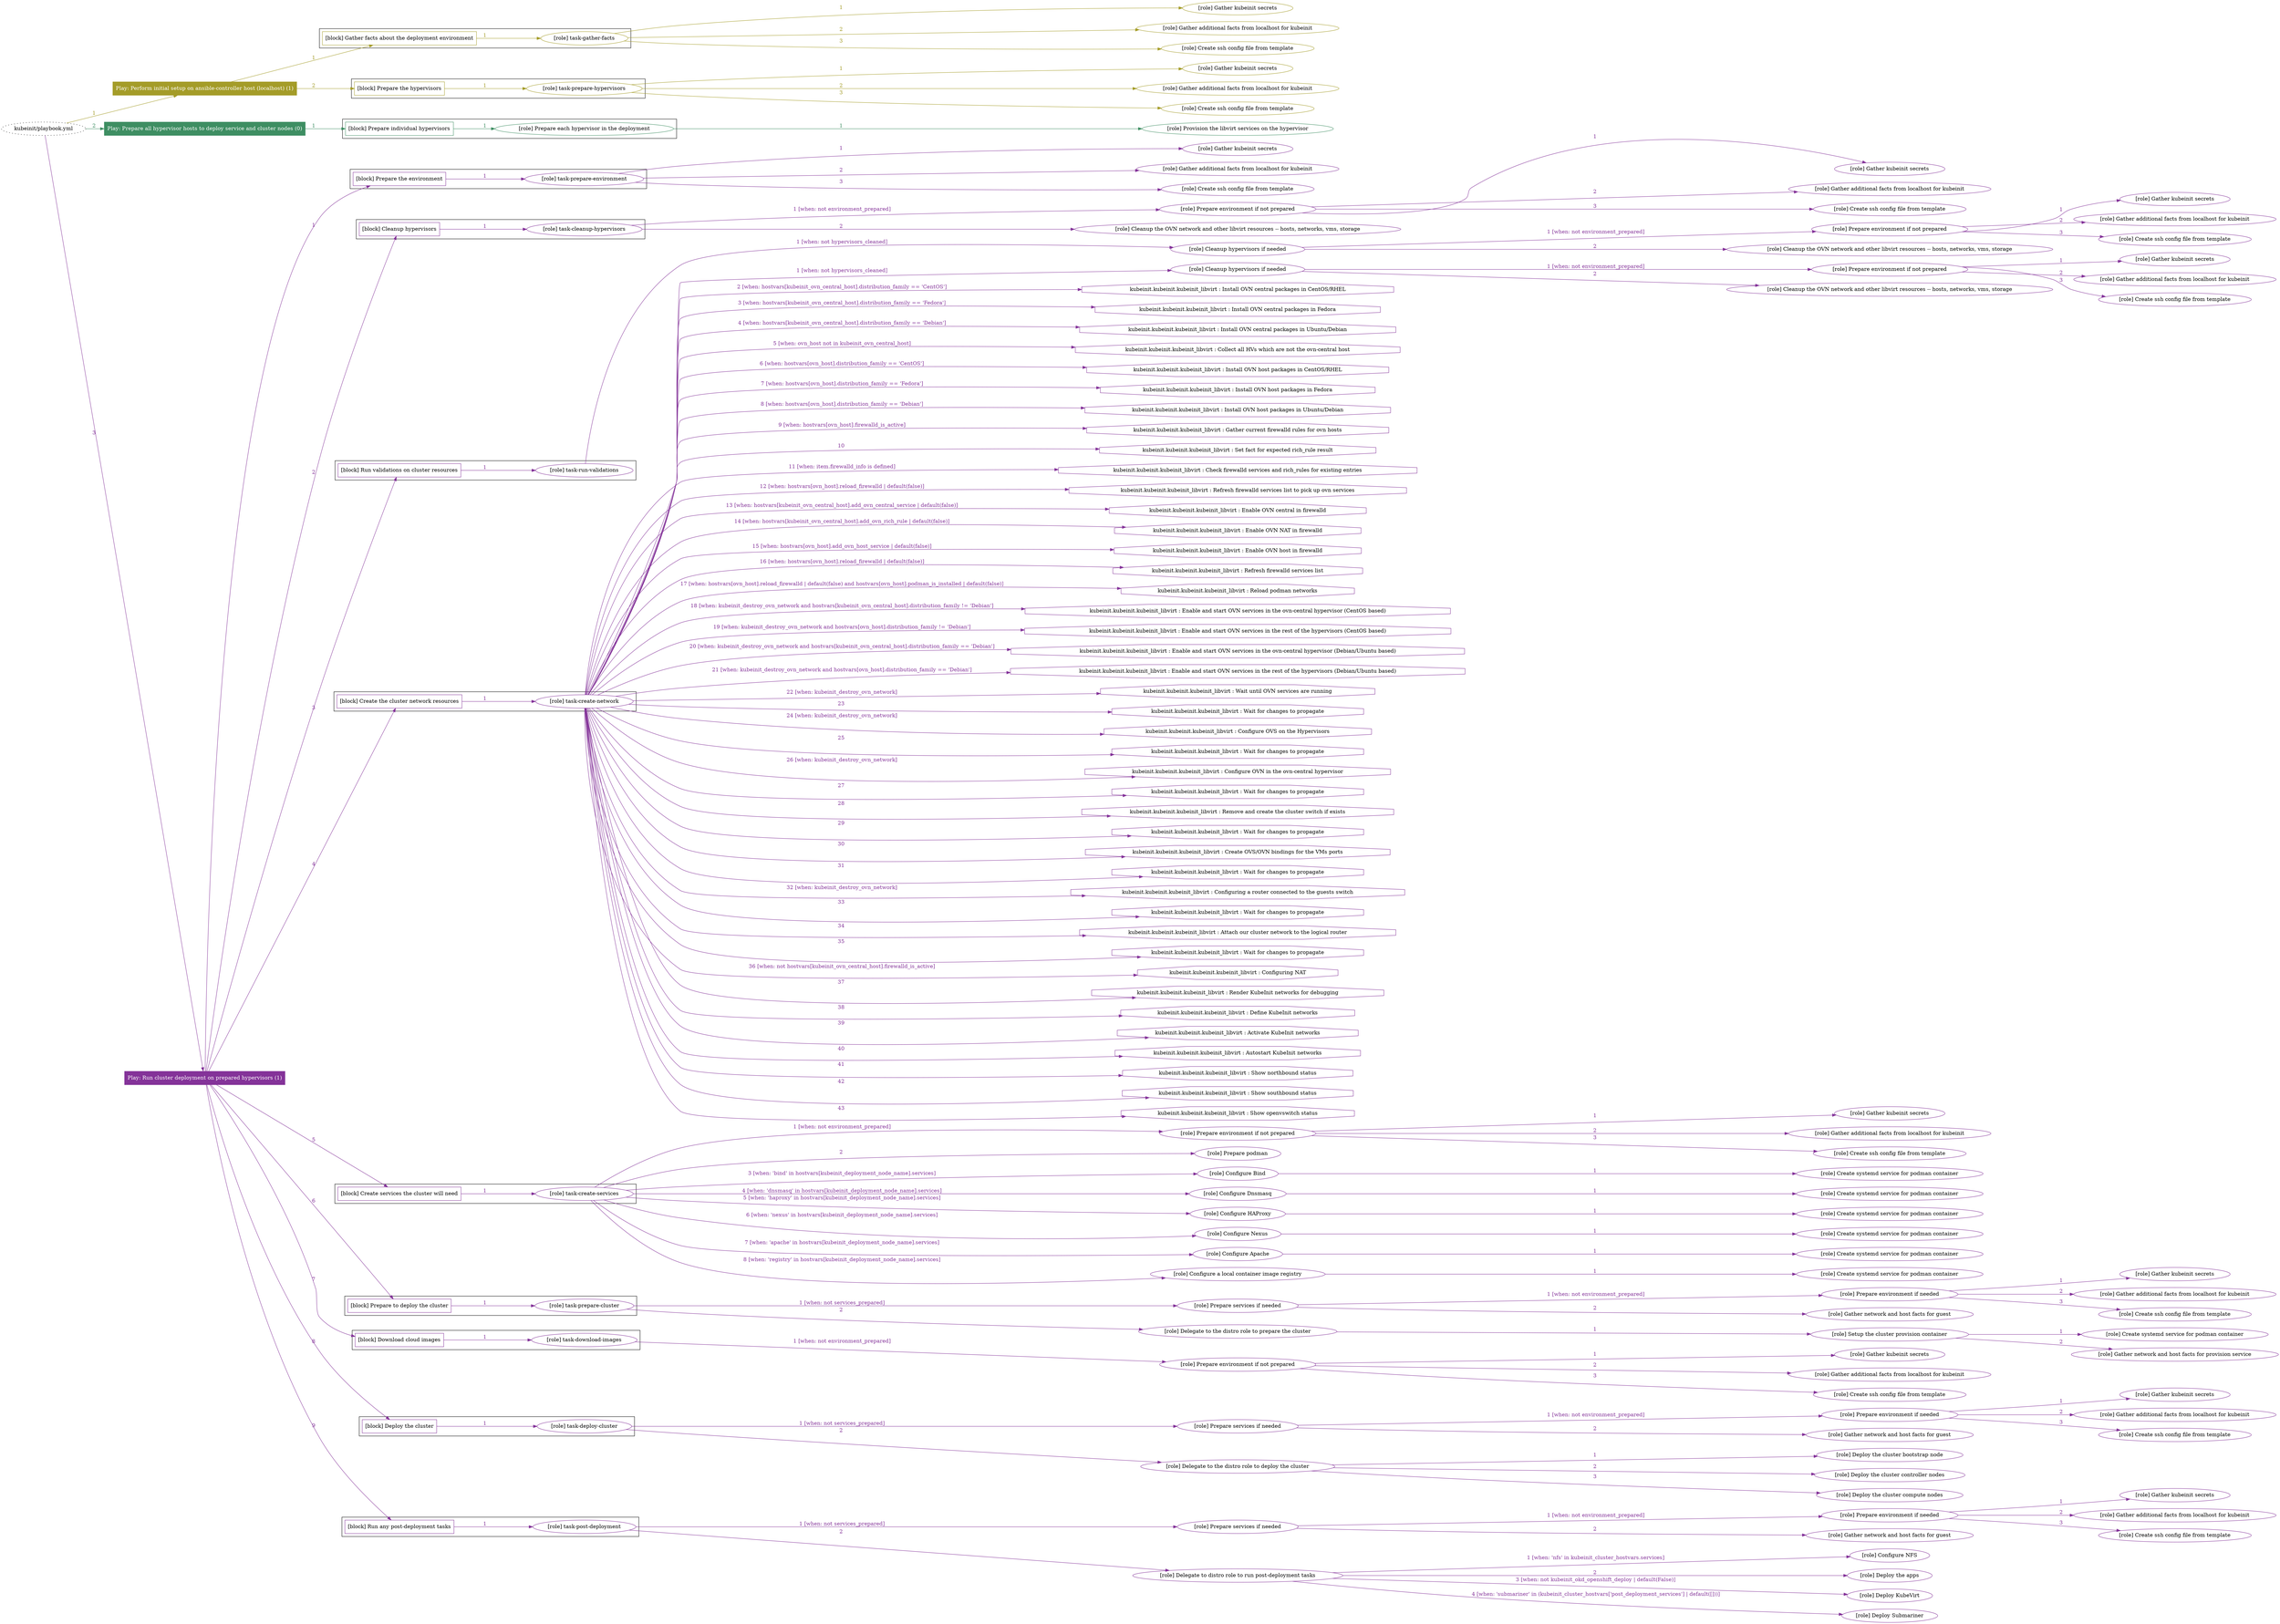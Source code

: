 digraph {
	graph [concentrate=true ordering=in rankdir=LR ratio=fill]
	edge [esep=5 sep=10]
	"kubeinit/playbook.yml" [URL="/home/runner/work/kubeinit/kubeinit/kubeinit/playbook.yml" id=playbook_2da80e1c style=dotted]
	play_3e2f6265 [label="Play: Perform initial setup on ansible-controller host (localhost) (1)" URL="/home/runner/work/kubeinit/kubeinit/kubeinit/playbook.yml" color="#a49c28" fontcolor="#ffffff" id=play_3e2f6265 shape=box style=filled tooltip=localhost]
	"kubeinit/playbook.yml" -> play_3e2f6265 [label="1 " color="#a49c28" fontcolor="#a49c28" id=edge_b0787753 labeltooltip="1 " tooltip="1 "]
	subgraph "Gather kubeinit secrets" {
		role_01f72973 [label="[role] Gather kubeinit secrets" URL="/home/runner/.ansible/collections/ansible_collections/kubeinit/kubeinit/roles/kubeinit_prepare/tasks/gather_kubeinit_facts.yml" color="#a49c28" id=role_01f72973 tooltip="Gather kubeinit secrets"]
	}
	subgraph "Gather additional facts from localhost for kubeinit" {
		role_2d9770c7 [label="[role] Gather additional facts from localhost for kubeinit" URL="/home/runner/.ansible/collections/ansible_collections/kubeinit/kubeinit/roles/kubeinit_prepare/tasks/gather_kubeinit_facts.yml" color="#a49c28" id=role_2d9770c7 tooltip="Gather additional facts from localhost for kubeinit"]
	}
	subgraph "Create ssh config file from template" {
		role_b2d2037b [label="[role] Create ssh config file from template" URL="/home/runner/.ansible/collections/ansible_collections/kubeinit/kubeinit/roles/kubeinit_prepare/tasks/gather_kubeinit_facts.yml" color="#a49c28" id=role_b2d2037b tooltip="Create ssh config file from template"]
	}
	subgraph "task-gather-facts" {
		role_85e399e9 [label="[role] task-gather-facts" URL="/home/runner/work/kubeinit/kubeinit/kubeinit/playbook.yml" color="#a49c28" id=role_85e399e9 tooltip="task-gather-facts"]
		role_85e399e9 -> role_01f72973 [label="1 " color="#a49c28" fontcolor="#a49c28" id=edge_956fcd50 labeltooltip="1 " tooltip="1 "]
		role_85e399e9 -> role_2d9770c7 [label="2 " color="#a49c28" fontcolor="#a49c28" id=edge_ed3b67e6 labeltooltip="2 " tooltip="2 "]
		role_85e399e9 -> role_b2d2037b [label="3 " color="#a49c28" fontcolor="#a49c28" id=edge_2098ab1a labeltooltip="3 " tooltip="3 "]
	}
	subgraph "Gather kubeinit secrets" {
		role_8af68953 [label="[role] Gather kubeinit secrets" URL="/home/runner/.ansible/collections/ansible_collections/kubeinit/kubeinit/roles/kubeinit_prepare/tasks/gather_kubeinit_facts.yml" color="#a49c28" id=role_8af68953 tooltip="Gather kubeinit secrets"]
	}
	subgraph "Gather additional facts from localhost for kubeinit" {
		role_8dd9032f [label="[role] Gather additional facts from localhost for kubeinit" URL="/home/runner/.ansible/collections/ansible_collections/kubeinit/kubeinit/roles/kubeinit_prepare/tasks/gather_kubeinit_facts.yml" color="#a49c28" id=role_8dd9032f tooltip="Gather additional facts from localhost for kubeinit"]
	}
	subgraph "Create ssh config file from template" {
		role_5f12eb28 [label="[role] Create ssh config file from template" URL="/home/runner/.ansible/collections/ansible_collections/kubeinit/kubeinit/roles/kubeinit_prepare/tasks/gather_kubeinit_facts.yml" color="#a49c28" id=role_5f12eb28 tooltip="Create ssh config file from template"]
	}
	subgraph "task-prepare-hypervisors" {
		role_773c65cb [label="[role] task-prepare-hypervisors" URL="/home/runner/work/kubeinit/kubeinit/kubeinit/playbook.yml" color="#a49c28" id=role_773c65cb tooltip="task-prepare-hypervisors"]
		role_773c65cb -> role_8af68953 [label="1 " color="#a49c28" fontcolor="#a49c28" id=edge_89ab7d4b labeltooltip="1 " tooltip="1 "]
		role_773c65cb -> role_8dd9032f [label="2 " color="#a49c28" fontcolor="#a49c28" id=edge_316dbd49 labeltooltip="2 " tooltip="2 "]
		role_773c65cb -> role_5f12eb28 [label="3 " color="#a49c28" fontcolor="#a49c28" id=edge_92b18474 labeltooltip="3 " tooltip="3 "]
	}
	subgraph "Play: Perform initial setup on ansible-controller host (localhost) (1)" {
		play_3e2f6265 -> block_10c0de60 [label=1 color="#a49c28" fontcolor="#a49c28" id=edge_23f3f235 labeltooltip=1 tooltip=1]
		subgraph cluster_block_10c0de60 {
			block_10c0de60 [label="[block] Gather facts about the deployment environment" URL="/home/runner/work/kubeinit/kubeinit/kubeinit/playbook.yml" color="#a49c28" id=block_10c0de60 labeltooltip="Gather facts about the deployment environment" shape=box tooltip="Gather facts about the deployment environment"]
			block_10c0de60 -> role_85e399e9 [label="1 " color="#a49c28" fontcolor="#a49c28" id=edge_55b8260a labeltooltip="1 " tooltip="1 "]
		}
		play_3e2f6265 -> block_acf184e7 [label=2 color="#a49c28" fontcolor="#a49c28" id=edge_b9bf30da labeltooltip=2 tooltip=2]
		subgraph cluster_block_acf184e7 {
			block_acf184e7 [label="[block] Prepare the hypervisors" URL="/home/runner/work/kubeinit/kubeinit/kubeinit/playbook.yml" color="#a49c28" id=block_acf184e7 labeltooltip="Prepare the hypervisors" shape=box tooltip="Prepare the hypervisors"]
			block_acf184e7 -> role_773c65cb [label="1 " color="#a49c28" fontcolor="#a49c28" id=edge_2c7f36f4 labeltooltip="1 " tooltip="1 "]
		}
	}
	play_341e3072 [label="Play: Prepare all hypervisor hosts to deploy service and cluster nodes (0)" URL="/home/runner/work/kubeinit/kubeinit/kubeinit/playbook.yml" color="#3e8e62" fontcolor="#ffffff" id=play_341e3072 shape=box style=filled tooltip="Play: Prepare all hypervisor hosts to deploy service and cluster nodes (0)"]
	"kubeinit/playbook.yml" -> play_341e3072 [label="2 " color="#3e8e62" fontcolor="#3e8e62" id=edge_3227aa7e labeltooltip="2 " tooltip="2 "]
	subgraph "Provision the libvirt services on the hypervisor" {
		role_167f7cf0 [label="[role] Provision the libvirt services on the hypervisor" URL="/home/runner/.ansible/collections/ansible_collections/kubeinit/kubeinit/roles/kubeinit_prepare/tasks/prepare_hypervisor.yml" color="#3e8e62" id=role_167f7cf0 tooltip="Provision the libvirt services on the hypervisor"]
	}
	subgraph "Prepare each hypervisor in the deployment" {
		role_98a49d01 [label="[role] Prepare each hypervisor in the deployment" URL="/home/runner/work/kubeinit/kubeinit/kubeinit/playbook.yml" color="#3e8e62" id=role_98a49d01 tooltip="Prepare each hypervisor in the deployment"]
		role_98a49d01 -> role_167f7cf0 [label="1 " color="#3e8e62" fontcolor="#3e8e62" id=edge_43ec8684 labeltooltip="1 " tooltip="1 "]
	}
	subgraph "Play: Prepare all hypervisor hosts to deploy service and cluster nodes (0)" {
		play_341e3072 -> block_cc5d9f4f [label=1 color="#3e8e62" fontcolor="#3e8e62" id=edge_75b5e2f4 labeltooltip=1 tooltip=1]
		subgraph cluster_block_cc5d9f4f {
			block_cc5d9f4f [label="[block] Prepare individual hypervisors" URL="/home/runner/work/kubeinit/kubeinit/kubeinit/playbook.yml" color="#3e8e62" id=block_cc5d9f4f labeltooltip="Prepare individual hypervisors" shape=box tooltip="Prepare individual hypervisors"]
			block_cc5d9f4f -> role_98a49d01 [label="1 " color="#3e8e62" fontcolor="#3e8e62" id=edge_78ca4a2a labeltooltip="1 " tooltip="1 "]
		}
	}
	play_2a38cac6 [label="Play: Run cluster deployment on prepared hypervisors (1)" URL="/home/runner/work/kubeinit/kubeinit/kubeinit/playbook.yml" color="#843399" fontcolor="#ffffff" id=play_2a38cac6 shape=box style=filled tooltip=localhost]
	"kubeinit/playbook.yml" -> play_2a38cac6 [label="3 " color="#843399" fontcolor="#843399" id=edge_ac411fc1 labeltooltip="3 " tooltip="3 "]
	subgraph "Gather kubeinit secrets" {
		role_a7db4e9f [label="[role] Gather kubeinit secrets" URL="/home/runner/.ansible/collections/ansible_collections/kubeinit/kubeinit/roles/kubeinit_prepare/tasks/gather_kubeinit_facts.yml" color="#843399" id=role_a7db4e9f tooltip="Gather kubeinit secrets"]
	}
	subgraph "Gather additional facts from localhost for kubeinit" {
		role_ed223705 [label="[role] Gather additional facts from localhost for kubeinit" URL="/home/runner/.ansible/collections/ansible_collections/kubeinit/kubeinit/roles/kubeinit_prepare/tasks/gather_kubeinit_facts.yml" color="#843399" id=role_ed223705 tooltip="Gather additional facts from localhost for kubeinit"]
	}
	subgraph "Create ssh config file from template" {
		role_b7fe8081 [label="[role] Create ssh config file from template" URL="/home/runner/.ansible/collections/ansible_collections/kubeinit/kubeinit/roles/kubeinit_prepare/tasks/gather_kubeinit_facts.yml" color="#843399" id=role_b7fe8081 tooltip="Create ssh config file from template"]
	}
	subgraph "task-prepare-environment" {
		role_9369df17 [label="[role] task-prepare-environment" URL="/home/runner/work/kubeinit/kubeinit/kubeinit/playbook.yml" color="#843399" id=role_9369df17 tooltip="task-prepare-environment"]
		role_9369df17 -> role_a7db4e9f [label="1 " color="#843399" fontcolor="#843399" id=edge_e0b96593 labeltooltip="1 " tooltip="1 "]
		role_9369df17 -> role_ed223705 [label="2 " color="#843399" fontcolor="#843399" id=edge_b946e883 labeltooltip="2 " tooltip="2 "]
		role_9369df17 -> role_b7fe8081 [label="3 " color="#843399" fontcolor="#843399" id=edge_8e89f7fb labeltooltip="3 " tooltip="3 "]
	}
	subgraph "Gather kubeinit secrets" {
		role_f72eaa54 [label="[role] Gather kubeinit secrets" URL="/home/runner/.ansible/collections/ansible_collections/kubeinit/kubeinit/roles/kubeinit_prepare/tasks/gather_kubeinit_facts.yml" color="#843399" id=role_f72eaa54 tooltip="Gather kubeinit secrets"]
	}
	subgraph "Gather additional facts from localhost for kubeinit" {
		role_a19e7feb [label="[role] Gather additional facts from localhost for kubeinit" URL="/home/runner/.ansible/collections/ansible_collections/kubeinit/kubeinit/roles/kubeinit_prepare/tasks/gather_kubeinit_facts.yml" color="#843399" id=role_a19e7feb tooltip="Gather additional facts from localhost for kubeinit"]
	}
	subgraph "Create ssh config file from template" {
		role_a555f778 [label="[role] Create ssh config file from template" URL="/home/runner/.ansible/collections/ansible_collections/kubeinit/kubeinit/roles/kubeinit_prepare/tasks/gather_kubeinit_facts.yml" color="#843399" id=role_a555f778 tooltip="Create ssh config file from template"]
	}
	subgraph "Prepare environment if not prepared" {
		role_fe5a8ab4 [label="[role] Prepare environment if not prepared" URL="/home/runner/.ansible/collections/ansible_collections/kubeinit/kubeinit/roles/kubeinit_prepare/tasks/cleanup_hypervisors.yml" color="#843399" id=role_fe5a8ab4 tooltip="Prepare environment if not prepared"]
		role_fe5a8ab4 -> role_f72eaa54 [label="1 " color="#843399" fontcolor="#843399" id=edge_605b0140 labeltooltip="1 " tooltip="1 "]
		role_fe5a8ab4 -> role_a19e7feb [label="2 " color="#843399" fontcolor="#843399" id=edge_d6fdd9a5 labeltooltip="2 " tooltip="2 "]
		role_fe5a8ab4 -> role_a555f778 [label="3 " color="#843399" fontcolor="#843399" id=edge_b9358a59 labeltooltip="3 " tooltip="3 "]
	}
	subgraph "Cleanup the OVN network and other libvirt resources -- hosts, networks, vms, storage" {
		role_be66baaf [label="[role] Cleanup the OVN network and other libvirt resources -- hosts, networks, vms, storage" URL="/home/runner/.ansible/collections/ansible_collections/kubeinit/kubeinit/roles/kubeinit_prepare/tasks/cleanup_hypervisors.yml" color="#843399" id=role_be66baaf tooltip="Cleanup the OVN network and other libvirt resources -- hosts, networks, vms, storage"]
	}
	subgraph "task-cleanup-hypervisors" {
		role_1406bdc5 [label="[role] task-cleanup-hypervisors" URL="/home/runner/work/kubeinit/kubeinit/kubeinit/playbook.yml" color="#843399" id=role_1406bdc5 tooltip="task-cleanup-hypervisors"]
		role_1406bdc5 -> role_fe5a8ab4 [label="1 [when: not environment_prepared]" color="#843399" fontcolor="#843399" id=edge_1499b3be labeltooltip="1 [when: not environment_prepared]" tooltip="1 [when: not environment_prepared]"]
		role_1406bdc5 -> role_be66baaf [label="2 " color="#843399" fontcolor="#843399" id=edge_00c2864f labeltooltip="2 " tooltip="2 "]
	}
	subgraph "Gather kubeinit secrets" {
		role_59a437de [label="[role] Gather kubeinit secrets" URL="/home/runner/.ansible/collections/ansible_collections/kubeinit/kubeinit/roles/kubeinit_prepare/tasks/gather_kubeinit_facts.yml" color="#843399" id=role_59a437de tooltip="Gather kubeinit secrets"]
	}
	subgraph "Gather additional facts from localhost for kubeinit" {
		role_c34bb733 [label="[role] Gather additional facts from localhost for kubeinit" URL="/home/runner/.ansible/collections/ansible_collections/kubeinit/kubeinit/roles/kubeinit_prepare/tasks/gather_kubeinit_facts.yml" color="#843399" id=role_c34bb733 tooltip="Gather additional facts from localhost for kubeinit"]
	}
	subgraph "Create ssh config file from template" {
		role_072685bb [label="[role] Create ssh config file from template" URL="/home/runner/.ansible/collections/ansible_collections/kubeinit/kubeinit/roles/kubeinit_prepare/tasks/gather_kubeinit_facts.yml" color="#843399" id=role_072685bb tooltip="Create ssh config file from template"]
	}
	subgraph "Prepare environment if not prepared" {
		role_ebdd35c8 [label="[role] Prepare environment if not prepared" URL="/home/runner/.ansible/collections/ansible_collections/kubeinit/kubeinit/roles/kubeinit_prepare/tasks/cleanup_hypervisors.yml" color="#843399" id=role_ebdd35c8 tooltip="Prepare environment if not prepared"]
		role_ebdd35c8 -> role_59a437de [label="1 " color="#843399" fontcolor="#843399" id=edge_4ebe0e9f labeltooltip="1 " tooltip="1 "]
		role_ebdd35c8 -> role_c34bb733 [label="2 " color="#843399" fontcolor="#843399" id=edge_edee6e8a labeltooltip="2 " tooltip="2 "]
		role_ebdd35c8 -> role_072685bb [label="3 " color="#843399" fontcolor="#843399" id=edge_de153322 labeltooltip="3 " tooltip="3 "]
	}
	subgraph "Cleanup the OVN network and other libvirt resources -- hosts, networks, vms, storage" {
		role_314439dc [label="[role] Cleanup the OVN network and other libvirt resources -- hosts, networks, vms, storage" URL="/home/runner/.ansible/collections/ansible_collections/kubeinit/kubeinit/roles/kubeinit_prepare/tasks/cleanup_hypervisors.yml" color="#843399" id=role_314439dc tooltip="Cleanup the OVN network and other libvirt resources -- hosts, networks, vms, storage"]
	}
	subgraph "Cleanup hypervisors if needed" {
		role_07ec4c77 [label="[role] Cleanup hypervisors if needed" URL="/home/runner/.ansible/collections/ansible_collections/kubeinit/kubeinit/roles/kubeinit_validations/tasks/main.yml" color="#843399" id=role_07ec4c77 tooltip="Cleanup hypervisors if needed"]
		role_07ec4c77 -> role_ebdd35c8 [label="1 [when: not environment_prepared]" color="#843399" fontcolor="#843399" id=edge_5e590a74 labeltooltip="1 [when: not environment_prepared]" tooltip="1 [when: not environment_prepared]"]
		role_07ec4c77 -> role_314439dc [label="2 " color="#843399" fontcolor="#843399" id=edge_46284106 labeltooltip="2 " tooltip="2 "]
	}
	subgraph "task-run-validations" {
		role_1ac505c6 [label="[role] task-run-validations" URL="/home/runner/work/kubeinit/kubeinit/kubeinit/playbook.yml" color="#843399" id=role_1ac505c6 tooltip="task-run-validations"]
		role_1ac505c6 -> role_07ec4c77 [label="1 [when: not hypervisors_cleaned]" color="#843399" fontcolor="#843399" id=edge_36bc7256 labeltooltip="1 [when: not hypervisors_cleaned]" tooltip="1 [when: not hypervisors_cleaned]"]
	}
	subgraph "Gather kubeinit secrets" {
		role_9a8d8ab8 [label="[role] Gather kubeinit secrets" URL="/home/runner/.ansible/collections/ansible_collections/kubeinit/kubeinit/roles/kubeinit_prepare/tasks/gather_kubeinit_facts.yml" color="#843399" id=role_9a8d8ab8 tooltip="Gather kubeinit secrets"]
	}
	subgraph "Gather additional facts from localhost for kubeinit" {
		role_e65035c2 [label="[role] Gather additional facts from localhost for kubeinit" URL="/home/runner/.ansible/collections/ansible_collections/kubeinit/kubeinit/roles/kubeinit_prepare/tasks/gather_kubeinit_facts.yml" color="#843399" id=role_e65035c2 tooltip="Gather additional facts from localhost for kubeinit"]
	}
	subgraph "Create ssh config file from template" {
		role_58331f81 [label="[role] Create ssh config file from template" URL="/home/runner/.ansible/collections/ansible_collections/kubeinit/kubeinit/roles/kubeinit_prepare/tasks/gather_kubeinit_facts.yml" color="#843399" id=role_58331f81 tooltip="Create ssh config file from template"]
	}
	subgraph "Prepare environment if not prepared" {
		role_835925f0 [label="[role] Prepare environment if not prepared" URL="/home/runner/.ansible/collections/ansible_collections/kubeinit/kubeinit/roles/kubeinit_prepare/tasks/cleanup_hypervisors.yml" color="#843399" id=role_835925f0 tooltip="Prepare environment if not prepared"]
		role_835925f0 -> role_9a8d8ab8 [label="1 " color="#843399" fontcolor="#843399" id=edge_154a6170 labeltooltip="1 " tooltip="1 "]
		role_835925f0 -> role_e65035c2 [label="2 " color="#843399" fontcolor="#843399" id=edge_7270f1de labeltooltip="2 " tooltip="2 "]
		role_835925f0 -> role_58331f81 [label="3 " color="#843399" fontcolor="#843399" id=edge_33a71fc9 labeltooltip="3 " tooltip="3 "]
	}
	subgraph "Cleanup the OVN network and other libvirt resources -- hosts, networks, vms, storage" {
		role_27caafb1 [label="[role] Cleanup the OVN network and other libvirt resources -- hosts, networks, vms, storage" URL="/home/runner/.ansible/collections/ansible_collections/kubeinit/kubeinit/roles/kubeinit_prepare/tasks/cleanup_hypervisors.yml" color="#843399" id=role_27caafb1 tooltip="Cleanup the OVN network and other libvirt resources -- hosts, networks, vms, storage"]
	}
	subgraph "Cleanup hypervisors if needed" {
		role_b98b02d5 [label="[role] Cleanup hypervisors if needed" URL="/home/runner/.ansible/collections/ansible_collections/kubeinit/kubeinit/roles/kubeinit_libvirt/tasks/create_network.yml" color="#843399" id=role_b98b02d5 tooltip="Cleanup hypervisors if needed"]
		role_b98b02d5 -> role_835925f0 [label="1 [when: not environment_prepared]" color="#843399" fontcolor="#843399" id=edge_6e355063 labeltooltip="1 [when: not environment_prepared]" tooltip="1 [when: not environment_prepared]"]
		role_b98b02d5 -> role_27caafb1 [label="2 " color="#843399" fontcolor="#843399" id=edge_9f49ec0f labeltooltip="2 " tooltip="2 "]
	}
	subgraph "task-create-network" {
		role_0376582e [label="[role] task-create-network" URL="/home/runner/work/kubeinit/kubeinit/kubeinit/playbook.yml" color="#843399" id=role_0376582e tooltip="task-create-network"]
		role_0376582e -> role_b98b02d5 [label="1 [when: not hypervisors_cleaned]" color="#843399" fontcolor="#843399" id=edge_4ccbc724 labeltooltip="1 [when: not hypervisors_cleaned]" tooltip="1 [when: not hypervisors_cleaned]"]
		task_4589c762 [label="kubeinit.kubeinit.kubeinit_libvirt : Install OVN central packages in CentOS/RHEL" URL="/home/runner/.ansible/collections/ansible_collections/kubeinit/kubeinit/roles/kubeinit_libvirt/tasks/create_network.yml" color="#843399" id=task_4589c762 shape=octagon tooltip="kubeinit.kubeinit.kubeinit_libvirt : Install OVN central packages in CentOS/RHEL"]
		role_0376582e -> task_4589c762 [label="2 [when: hostvars[kubeinit_ovn_central_host].distribution_family == 'CentOS']" color="#843399" fontcolor="#843399" id=edge_2c95c7ec labeltooltip="2 [when: hostvars[kubeinit_ovn_central_host].distribution_family == 'CentOS']" tooltip="2 [when: hostvars[kubeinit_ovn_central_host].distribution_family == 'CentOS']"]
		task_b78e962b [label="kubeinit.kubeinit.kubeinit_libvirt : Install OVN central packages in Fedora" URL="/home/runner/.ansible/collections/ansible_collections/kubeinit/kubeinit/roles/kubeinit_libvirt/tasks/create_network.yml" color="#843399" id=task_b78e962b shape=octagon tooltip="kubeinit.kubeinit.kubeinit_libvirt : Install OVN central packages in Fedora"]
		role_0376582e -> task_b78e962b [label="3 [when: hostvars[kubeinit_ovn_central_host].distribution_family == 'Fedora']" color="#843399" fontcolor="#843399" id=edge_9b05f81e labeltooltip="3 [when: hostvars[kubeinit_ovn_central_host].distribution_family == 'Fedora']" tooltip="3 [when: hostvars[kubeinit_ovn_central_host].distribution_family == 'Fedora']"]
		task_1328655e [label="kubeinit.kubeinit.kubeinit_libvirt : Install OVN central packages in Ubuntu/Debian" URL="/home/runner/.ansible/collections/ansible_collections/kubeinit/kubeinit/roles/kubeinit_libvirt/tasks/create_network.yml" color="#843399" id=task_1328655e shape=octagon tooltip="kubeinit.kubeinit.kubeinit_libvirt : Install OVN central packages in Ubuntu/Debian"]
		role_0376582e -> task_1328655e [label="4 [when: hostvars[kubeinit_ovn_central_host].distribution_family == 'Debian']" color="#843399" fontcolor="#843399" id=edge_9af4fb43 labeltooltip="4 [when: hostvars[kubeinit_ovn_central_host].distribution_family == 'Debian']" tooltip="4 [when: hostvars[kubeinit_ovn_central_host].distribution_family == 'Debian']"]
		task_09749011 [label="kubeinit.kubeinit.kubeinit_libvirt : Collect all HVs which are not the ovn-central host" URL="/home/runner/.ansible/collections/ansible_collections/kubeinit/kubeinit/roles/kubeinit_libvirt/tasks/create_network.yml" color="#843399" id=task_09749011 shape=octagon tooltip="kubeinit.kubeinit.kubeinit_libvirt : Collect all HVs which are not the ovn-central host"]
		role_0376582e -> task_09749011 [label="5 [when: ovn_host not in kubeinit_ovn_central_host]" color="#843399" fontcolor="#843399" id=edge_f793ef93 labeltooltip="5 [when: ovn_host not in kubeinit_ovn_central_host]" tooltip="5 [when: ovn_host not in kubeinit_ovn_central_host]"]
		task_354849b6 [label="kubeinit.kubeinit.kubeinit_libvirt : Install OVN host packages in CentOS/RHEL" URL="/home/runner/.ansible/collections/ansible_collections/kubeinit/kubeinit/roles/kubeinit_libvirt/tasks/create_network.yml" color="#843399" id=task_354849b6 shape=octagon tooltip="kubeinit.kubeinit.kubeinit_libvirt : Install OVN host packages in CentOS/RHEL"]
		role_0376582e -> task_354849b6 [label="6 [when: hostvars[ovn_host].distribution_family == 'CentOS']" color="#843399" fontcolor="#843399" id=edge_132a121f labeltooltip="6 [when: hostvars[ovn_host].distribution_family == 'CentOS']" tooltip="6 [when: hostvars[ovn_host].distribution_family == 'CentOS']"]
		task_77c78d82 [label="kubeinit.kubeinit.kubeinit_libvirt : Install OVN host packages in Fedora" URL="/home/runner/.ansible/collections/ansible_collections/kubeinit/kubeinit/roles/kubeinit_libvirt/tasks/create_network.yml" color="#843399" id=task_77c78d82 shape=octagon tooltip="kubeinit.kubeinit.kubeinit_libvirt : Install OVN host packages in Fedora"]
		role_0376582e -> task_77c78d82 [label="7 [when: hostvars[ovn_host].distribution_family == 'Fedora']" color="#843399" fontcolor="#843399" id=edge_16210e1f labeltooltip="7 [when: hostvars[ovn_host].distribution_family == 'Fedora']" tooltip="7 [when: hostvars[ovn_host].distribution_family == 'Fedora']"]
		task_2358834a [label="kubeinit.kubeinit.kubeinit_libvirt : Install OVN host packages in Ubuntu/Debian" URL="/home/runner/.ansible/collections/ansible_collections/kubeinit/kubeinit/roles/kubeinit_libvirt/tasks/create_network.yml" color="#843399" id=task_2358834a shape=octagon tooltip="kubeinit.kubeinit.kubeinit_libvirt : Install OVN host packages in Ubuntu/Debian"]
		role_0376582e -> task_2358834a [label="8 [when: hostvars[ovn_host].distribution_family == 'Debian']" color="#843399" fontcolor="#843399" id=edge_5a6fc686 labeltooltip="8 [when: hostvars[ovn_host].distribution_family == 'Debian']" tooltip="8 [when: hostvars[ovn_host].distribution_family == 'Debian']"]
		task_d7d94724 [label="kubeinit.kubeinit.kubeinit_libvirt : Gather current firewalld rules for ovn hosts" URL="/home/runner/.ansible/collections/ansible_collections/kubeinit/kubeinit/roles/kubeinit_libvirt/tasks/create_network.yml" color="#843399" id=task_d7d94724 shape=octagon tooltip="kubeinit.kubeinit.kubeinit_libvirt : Gather current firewalld rules for ovn hosts"]
		role_0376582e -> task_d7d94724 [label="9 [when: hostvars[ovn_host].firewalld_is_active]" color="#843399" fontcolor="#843399" id=edge_96da48a5 labeltooltip="9 [when: hostvars[ovn_host].firewalld_is_active]" tooltip="9 [when: hostvars[ovn_host].firewalld_is_active]"]
		task_5d8b2aec [label="kubeinit.kubeinit.kubeinit_libvirt : Set fact for expected rich_rule result" URL="/home/runner/.ansible/collections/ansible_collections/kubeinit/kubeinit/roles/kubeinit_libvirt/tasks/create_network.yml" color="#843399" id=task_5d8b2aec shape=octagon tooltip="kubeinit.kubeinit.kubeinit_libvirt : Set fact for expected rich_rule result"]
		role_0376582e -> task_5d8b2aec [label="10 " color="#843399" fontcolor="#843399" id=edge_2200a775 labeltooltip="10 " tooltip="10 "]
		task_daf0d3ca [label="kubeinit.kubeinit.kubeinit_libvirt : Check firewalld services and rich_rules for existing entries" URL="/home/runner/.ansible/collections/ansible_collections/kubeinit/kubeinit/roles/kubeinit_libvirt/tasks/create_network.yml" color="#843399" id=task_daf0d3ca shape=octagon tooltip="kubeinit.kubeinit.kubeinit_libvirt : Check firewalld services and rich_rules for existing entries"]
		role_0376582e -> task_daf0d3ca [label="11 [when: item.firewalld_info is defined]" color="#843399" fontcolor="#843399" id=edge_831e7055 labeltooltip="11 [when: item.firewalld_info is defined]" tooltip="11 [when: item.firewalld_info is defined]"]
		task_3a24faa7 [label="kubeinit.kubeinit.kubeinit_libvirt : Refresh firewalld services list to pick up ovn services" URL="/home/runner/.ansible/collections/ansible_collections/kubeinit/kubeinit/roles/kubeinit_libvirt/tasks/create_network.yml" color="#843399" id=task_3a24faa7 shape=octagon tooltip="kubeinit.kubeinit.kubeinit_libvirt : Refresh firewalld services list to pick up ovn services"]
		role_0376582e -> task_3a24faa7 [label="12 [when: hostvars[ovn_host].reload_firewalld | default(false)]" color="#843399" fontcolor="#843399" id=edge_282768a3 labeltooltip="12 [when: hostvars[ovn_host].reload_firewalld | default(false)]" tooltip="12 [when: hostvars[ovn_host].reload_firewalld | default(false)]"]
		task_f3f969bc [label="kubeinit.kubeinit.kubeinit_libvirt : Enable OVN central in firewalld" URL="/home/runner/.ansible/collections/ansible_collections/kubeinit/kubeinit/roles/kubeinit_libvirt/tasks/create_network.yml" color="#843399" id=task_f3f969bc shape=octagon tooltip="kubeinit.kubeinit.kubeinit_libvirt : Enable OVN central in firewalld"]
		role_0376582e -> task_f3f969bc [label="13 [when: hostvars[kubeinit_ovn_central_host].add_ovn_central_service | default(false)]" color="#843399" fontcolor="#843399" id=edge_0d74be32 labeltooltip="13 [when: hostvars[kubeinit_ovn_central_host].add_ovn_central_service | default(false)]" tooltip="13 [when: hostvars[kubeinit_ovn_central_host].add_ovn_central_service | default(false)]"]
		task_b438bbf0 [label="kubeinit.kubeinit.kubeinit_libvirt : Enable OVN NAT in firewalld" URL="/home/runner/.ansible/collections/ansible_collections/kubeinit/kubeinit/roles/kubeinit_libvirt/tasks/create_network.yml" color="#843399" id=task_b438bbf0 shape=octagon tooltip="kubeinit.kubeinit.kubeinit_libvirt : Enable OVN NAT in firewalld"]
		role_0376582e -> task_b438bbf0 [label="14 [when: hostvars[kubeinit_ovn_central_host].add_ovn_rich_rule | default(false)]" color="#843399" fontcolor="#843399" id=edge_c6449aa0 labeltooltip="14 [when: hostvars[kubeinit_ovn_central_host].add_ovn_rich_rule | default(false)]" tooltip="14 [when: hostvars[kubeinit_ovn_central_host].add_ovn_rich_rule | default(false)]"]
		task_b3fe4580 [label="kubeinit.kubeinit.kubeinit_libvirt : Enable OVN host in firewalld" URL="/home/runner/.ansible/collections/ansible_collections/kubeinit/kubeinit/roles/kubeinit_libvirt/tasks/create_network.yml" color="#843399" id=task_b3fe4580 shape=octagon tooltip="kubeinit.kubeinit.kubeinit_libvirt : Enable OVN host in firewalld"]
		role_0376582e -> task_b3fe4580 [label="15 [when: hostvars[ovn_host].add_ovn_host_service | default(false)]" color="#843399" fontcolor="#843399" id=edge_b33ffc5a labeltooltip="15 [when: hostvars[ovn_host].add_ovn_host_service | default(false)]" tooltip="15 [when: hostvars[ovn_host].add_ovn_host_service | default(false)]"]
		task_e0c89ccb [label="kubeinit.kubeinit.kubeinit_libvirt : Refresh firewalld services list" URL="/home/runner/.ansible/collections/ansible_collections/kubeinit/kubeinit/roles/kubeinit_libvirt/tasks/create_network.yml" color="#843399" id=task_e0c89ccb shape=octagon tooltip="kubeinit.kubeinit.kubeinit_libvirt : Refresh firewalld services list"]
		role_0376582e -> task_e0c89ccb [label="16 [when: hostvars[ovn_host].reload_firewalld | default(false)]" color="#843399" fontcolor="#843399" id=edge_b1d03002 labeltooltip="16 [when: hostvars[ovn_host].reload_firewalld | default(false)]" tooltip="16 [when: hostvars[ovn_host].reload_firewalld | default(false)]"]
		task_4d425ff6 [label="kubeinit.kubeinit.kubeinit_libvirt : Reload podman networks" URL="/home/runner/.ansible/collections/ansible_collections/kubeinit/kubeinit/roles/kubeinit_libvirt/tasks/create_network.yml" color="#843399" id=task_4d425ff6 shape=octagon tooltip="kubeinit.kubeinit.kubeinit_libvirt : Reload podman networks"]
		role_0376582e -> task_4d425ff6 [label="17 [when: hostvars[ovn_host].reload_firewalld | default(false) and hostvars[ovn_host].podman_is_installed | default(false)]" color="#843399" fontcolor="#843399" id=edge_c6c3408e labeltooltip="17 [when: hostvars[ovn_host].reload_firewalld | default(false) and hostvars[ovn_host].podman_is_installed | default(false)]" tooltip="17 [when: hostvars[ovn_host].reload_firewalld | default(false) and hostvars[ovn_host].podman_is_installed | default(false)]"]
		task_e124ffb8 [label="kubeinit.kubeinit.kubeinit_libvirt : Enable and start OVN services in the ovn-central hypervisor (CentOS based)" URL="/home/runner/.ansible/collections/ansible_collections/kubeinit/kubeinit/roles/kubeinit_libvirt/tasks/create_network.yml" color="#843399" id=task_e124ffb8 shape=octagon tooltip="kubeinit.kubeinit.kubeinit_libvirt : Enable and start OVN services in the ovn-central hypervisor (CentOS based)"]
		role_0376582e -> task_e124ffb8 [label="18 [when: kubeinit_destroy_ovn_network and hostvars[kubeinit_ovn_central_host].distribution_family != 'Debian']" color="#843399" fontcolor="#843399" id=edge_4cbb5dcf labeltooltip="18 [when: kubeinit_destroy_ovn_network and hostvars[kubeinit_ovn_central_host].distribution_family != 'Debian']" tooltip="18 [when: kubeinit_destroy_ovn_network and hostvars[kubeinit_ovn_central_host].distribution_family != 'Debian']"]
		task_27f33830 [label="kubeinit.kubeinit.kubeinit_libvirt : Enable and start OVN services in the rest of the hypervisors (CentOS based)" URL="/home/runner/.ansible/collections/ansible_collections/kubeinit/kubeinit/roles/kubeinit_libvirt/tasks/create_network.yml" color="#843399" id=task_27f33830 shape=octagon tooltip="kubeinit.kubeinit.kubeinit_libvirt : Enable and start OVN services in the rest of the hypervisors (CentOS based)"]
		role_0376582e -> task_27f33830 [label="19 [when: kubeinit_destroy_ovn_network and hostvars[ovn_host].distribution_family != 'Debian']" color="#843399" fontcolor="#843399" id=edge_40cea53c labeltooltip="19 [when: kubeinit_destroy_ovn_network and hostvars[ovn_host].distribution_family != 'Debian']" tooltip="19 [when: kubeinit_destroy_ovn_network and hostvars[ovn_host].distribution_family != 'Debian']"]
		task_dd0cdd87 [label="kubeinit.kubeinit.kubeinit_libvirt : Enable and start OVN services in the ovn-central hypervisor (Debian/Ubuntu based)" URL="/home/runner/.ansible/collections/ansible_collections/kubeinit/kubeinit/roles/kubeinit_libvirt/tasks/create_network.yml" color="#843399" id=task_dd0cdd87 shape=octagon tooltip="kubeinit.kubeinit.kubeinit_libvirt : Enable and start OVN services in the ovn-central hypervisor (Debian/Ubuntu based)"]
		role_0376582e -> task_dd0cdd87 [label="20 [when: kubeinit_destroy_ovn_network and hostvars[kubeinit_ovn_central_host].distribution_family == 'Debian']" color="#843399" fontcolor="#843399" id=edge_80d721f0 labeltooltip="20 [when: kubeinit_destroy_ovn_network and hostvars[kubeinit_ovn_central_host].distribution_family == 'Debian']" tooltip="20 [when: kubeinit_destroy_ovn_network and hostvars[kubeinit_ovn_central_host].distribution_family == 'Debian']"]
		task_7990dcef [label="kubeinit.kubeinit.kubeinit_libvirt : Enable and start OVN services in the rest of the hypervisors (Debian/Ubuntu based)" URL="/home/runner/.ansible/collections/ansible_collections/kubeinit/kubeinit/roles/kubeinit_libvirt/tasks/create_network.yml" color="#843399" id=task_7990dcef shape=octagon tooltip="kubeinit.kubeinit.kubeinit_libvirt : Enable and start OVN services in the rest of the hypervisors (Debian/Ubuntu based)"]
		role_0376582e -> task_7990dcef [label="21 [when: kubeinit_destroy_ovn_network and hostvars[ovn_host].distribution_family == 'Debian']" color="#843399" fontcolor="#843399" id=edge_a7481e06 labeltooltip="21 [when: kubeinit_destroy_ovn_network and hostvars[ovn_host].distribution_family == 'Debian']" tooltip="21 [when: kubeinit_destroy_ovn_network and hostvars[ovn_host].distribution_family == 'Debian']"]
		task_08895c3b [label="kubeinit.kubeinit.kubeinit_libvirt : Wait until OVN services are running" URL="/home/runner/.ansible/collections/ansible_collections/kubeinit/kubeinit/roles/kubeinit_libvirt/tasks/create_network.yml" color="#843399" id=task_08895c3b shape=octagon tooltip="kubeinit.kubeinit.kubeinit_libvirt : Wait until OVN services are running"]
		role_0376582e -> task_08895c3b [label="22 [when: kubeinit_destroy_ovn_network]" color="#843399" fontcolor="#843399" id=edge_e635ed13 labeltooltip="22 [when: kubeinit_destroy_ovn_network]" tooltip="22 [when: kubeinit_destroy_ovn_network]"]
		task_91e5b9f1 [label="kubeinit.kubeinit.kubeinit_libvirt : Wait for changes to propagate" URL="/home/runner/.ansible/collections/ansible_collections/kubeinit/kubeinit/roles/kubeinit_libvirt/tasks/create_network.yml" color="#843399" id=task_91e5b9f1 shape=octagon tooltip="kubeinit.kubeinit.kubeinit_libvirt : Wait for changes to propagate"]
		role_0376582e -> task_91e5b9f1 [label="23 " color="#843399" fontcolor="#843399" id=edge_d2d6cf5a labeltooltip="23 " tooltip="23 "]
		task_31370aac [label="kubeinit.kubeinit.kubeinit_libvirt : Configure OVS on the Hypervisors" URL="/home/runner/.ansible/collections/ansible_collections/kubeinit/kubeinit/roles/kubeinit_libvirt/tasks/create_network.yml" color="#843399" id=task_31370aac shape=octagon tooltip="kubeinit.kubeinit.kubeinit_libvirt : Configure OVS on the Hypervisors"]
		role_0376582e -> task_31370aac [label="24 [when: kubeinit_destroy_ovn_network]" color="#843399" fontcolor="#843399" id=edge_0b495fac labeltooltip="24 [when: kubeinit_destroy_ovn_network]" tooltip="24 [when: kubeinit_destroy_ovn_network]"]
		task_2aa046ec [label="kubeinit.kubeinit.kubeinit_libvirt : Wait for changes to propagate" URL="/home/runner/.ansible/collections/ansible_collections/kubeinit/kubeinit/roles/kubeinit_libvirt/tasks/create_network.yml" color="#843399" id=task_2aa046ec shape=octagon tooltip="kubeinit.kubeinit.kubeinit_libvirt : Wait for changes to propagate"]
		role_0376582e -> task_2aa046ec [label="25 " color="#843399" fontcolor="#843399" id=edge_76ef5b61 labeltooltip="25 " tooltip="25 "]
		task_17a1b6a2 [label="kubeinit.kubeinit.kubeinit_libvirt : Configure OVN in the ovn-central hypervisor" URL="/home/runner/.ansible/collections/ansible_collections/kubeinit/kubeinit/roles/kubeinit_libvirt/tasks/create_network.yml" color="#843399" id=task_17a1b6a2 shape=octagon tooltip="kubeinit.kubeinit.kubeinit_libvirt : Configure OVN in the ovn-central hypervisor"]
		role_0376582e -> task_17a1b6a2 [label="26 [when: kubeinit_destroy_ovn_network]" color="#843399" fontcolor="#843399" id=edge_bb4f6804 labeltooltip="26 [when: kubeinit_destroy_ovn_network]" tooltip="26 [when: kubeinit_destroy_ovn_network]"]
		task_d18f566f [label="kubeinit.kubeinit.kubeinit_libvirt : Wait for changes to propagate" URL="/home/runner/.ansible/collections/ansible_collections/kubeinit/kubeinit/roles/kubeinit_libvirt/tasks/create_network.yml" color="#843399" id=task_d18f566f shape=octagon tooltip="kubeinit.kubeinit.kubeinit_libvirt : Wait for changes to propagate"]
		role_0376582e -> task_d18f566f [label="27 " color="#843399" fontcolor="#843399" id=edge_3137c852 labeltooltip="27 " tooltip="27 "]
		task_88fe7a4f [label="kubeinit.kubeinit.kubeinit_libvirt : Remove and create the cluster switch if exists" URL="/home/runner/.ansible/collections/ansible_collections/kubeinit/kubeinit/roles/kubeinit_libvirt/tasks/create_network.yml" color="#843399" id=task_88fe7a4f shape=octagon tooltip="kubeinit.kubeinit.kubeinit_libvirt : Remove and create the cluster switch if exists"]
		role_0376582e -> task_88fe7a4f [label="28 " color="#843399" fontcolor="#843399" id=edge_a3fa0cd4 labeltooltip="28 " tooltip="28 "]
		task_505f4963 [label="kubeinit.kubeinit.kubeinit_libvirt : Wait for changes to propagate" URL="/home/runner/.ansible/collections/ansible_collections/kubeinit/kubeinit/roles/kubeinit_libvirt/tasks/create_network.yml" color="#843399" id=task_505f4963 shape=octagon tooltip="kubeinit.kubeinit.kubeinit_libvirt : Wait for changes to propagate"]
		role_0376582e -> task_505f4963 [label="29 " color="#843399" fontcolor="#843399" id=edge_e0e65ddb labeltooltip="29 " tooltip="29 "]
		task_d210d3ab [label="kubeinit.kubeinit.kubeinit_libvirt : Create OVS/OVN bindings for the VMs ports" URL="/home/runner/.ansible/collections/ansible_collections/kubeinit/kubeinit/roles/kubeinit_libvirt/tasks/create_network.yml" color="#843399" id=task_d210d3ab shape=octagon tooltip="kubeinit.kubeinit.kubeinit_libvirt : Create OVS/OVN bindings for the VMs ports"]
		role_0376582e -> task_d210d3ab [label="30 " color="#843399" fontcolor="#843399" id=edge_71af9f0e labeltooltip="30 " tooltip="30 "]
		task_c0fc90d8 [label="kubeinit.kubeinit.kubeinit_libvirt : Wait for changes to propagate" URL="/home/runner/.ansible/collections/ansible_collections/kubeinit/kubeinit/roles/kubeinit_libvirt/tasks/create_network.yml" color="#843399" id=task_c0fc90d8 shape=octagon tooltip="kubeinit.kubeinit.kubeinit_libvirt : Wait for changes to propagate"]
		role_0376582e -> task_c0fc90d8 [label="31 " color="#843399" fontcolor="#843399" id=edge_782e3e1b labeltooltip="31 " tooltip="31 "]
		task_3fae7ed6 [label="kubeinit.kubeinit.kubeinit_libvirt : Configuring a router connected to the guests switch" URL="/home/runner/.ansible/collections/ansible_collections/kubeinit/kubeinit/roles/kubeinit_libvirt/tasks/create_network.yml" color="#843399" id=task_3fae7ed6 shape=octagon tooltip="kubeinit.kubeinit.kubeinit_libvirt : Configuring a router connected to the guests switch"]
		role_0376582e -> task_3fae7ed6 [label="32 [when: kubeinit_destroy_ovn_network]" color="#843399" fontcolor="#843399" id=edge_00b2322f labeltooltip="32 [when: kubeinit_destroy_ovn_network]" tooltip="32 [when: kubeinit_destroy_ovn_network]"]
		task_958e530d [label="kubeinit.kubeinit.kubeinit_libvirt : Wait for changes to propagate" URL="/home/runner/.ansible/collections/ansible_collections/kubeinit/kubeinit/roles/kubeinit_libvirt/tasks/create_network.yml" color="#843399" id=task_958e530d shape=octagon tooltip="kubeinit.kubeinit.kubeinit_libvirt : Wait for changes to propagate"]
		role_0376582e -> task_958e530d [label="33 " color="#843399" fontcolor="#843399" id=edge_dcb299a6 labeltooltip="33 " tooltip="33 "]
		task_74decc70 [label="kubeinit.kubeinit.kubeinit_libvirt : Attach our cluster network to the logical router" URL="/home/runner/.ansible/collections/ansible_collections/kubeinit/kubeinit/roles/kubeinit_libvirt/tasks/create_network.yml" color="#843399" id=task_74decc70 shape=octagon tooltip="kubeinit.kubeinit.kubeinit_libvirt : Attach our cluster network to the logical router"]
		role_0376582e -> task_74decc70 [label="34 " color="#843399" fontcolor="#843399" id=edge_6e241f27 labeltooltip="34 " tooltip="34 "]
		task_0367398d [label="kubeinit.kubeinit.kubeinit_libvirt : Wait for changes to propagate" URL="/home/runner/.ansible/collections/ansible_collections/kubeinit/kubeinit/roles/kubeinit_libvirt/tasks/create_network.yml" color="#843399" id=task_0367398d shape=octagon tooltip="kubeinit.kubeinit.kubeinit_libvirt : Wait for changes to propagate"]
		role_0376582e -> task_0367398d [label="35 " color="#843399" fontcolor="#843399" id=edge_9a3bc4ff labeltooltip="35 " tooltip="35 "]
		task_8f262d5b [label="kubeinit.kubeinit.kubeinit_libvirt : Configuring NAT" URL="/home/runner/.ansible/collections/ansible_collections/kubeinit/kubeinit/roles/kubeinit_libvirt/tasks/create_network.yml" color="#843399" id=task_8f262d5b shape=octagon tooltip="kubeinit.kubeinit.kubeinit_libvirt : Configuring NAT"]
		role_0376582e -> task_8f262d5b [label="36 [when: not hostvars[kubeinit_ovn_central_host].firewalld_is_active]" color="#843399" fontcolor="#843399" id=edge_19731224 labeltooltip="36 [when: not hostvars[kubeinit_ovn_central_host].firewalld_is_active]" tooltip="36 [when: not hostvars[kubeinit_ovn_central_host].firewalld_is_active]"]
		task_06d03fcb [label="kubeinit.kubeinit.kubeinit_libvirt : Render KubeInit networks for debugging" URL="/home/runner/.ansible/collections/ansible_collections/kubeinit/kubeinit/roles/kubeinit_libvirt/tasks/create_network.yml" color="#843399" id=task_06d03fcb shape=octagon tooltip="kubeinit.kubeinit.kubeinit_libvirt : Render KubeInit networks for debugging"]
		role_0376582e -> task_06d03fcb [label="37 " color="#843399" fontcolor="#843399" id=edge_dd7e9ca0 labeltooltip="37 " tooltip="37 "]
		task_cc0a45d0 [label="kubeinit.kubeinit.kubeinit_libvirt : Define KubeInit networks" URL="/home/runner/.ansible/collections/ansible_collections/kubeinit/kubeinit/roles/kubeinit_libvirt/tasks/create_network.yml" color="#843399" id=task_cc0a45d0 shape=octagon tooltip="kubeinit.kubeinit.kubeinit_libvirt : Define KubeInit networks"]
		role_0376582e -> task_cc0a45d0 [label="38 " color="#843399" fontcolor="#843399" id=edge_3e825729 labeltooltip="38 " tooltip="38 "]
		task_cb9cf9b7 [label="kubeinit.kubeinit.kubeinit_libvirt : Activate KubeInit networks" URL="/home/runner/.ansible/collections/ansible_collections/kubeinit/kubeinit/roles/kubeinit_libvirt/tasks/create_network.yml" color="#843399" id=task_cb9cf9b7 shape=octagon tooltip="kubeinit.kubeinit.kubeinit_libvirt : Activate KubeInit networks"]
		role_0376582e -> task_cb9cf9b7 [label="39 " color="#843399" fontcolor="#843399" id=edge_4fcdff3b labeltooltip="39 " tooltip="39 "]
		task_365fbb1e [label="kubeinit.kubeinit.kubeinit_libvirt : Autostart KubeInit networks" URL="/home/runner/.ansible/collections/ansible_collections/kubeinit/kubeinit/roles/kubeinit_libvirt/tasks/create_network.yml" color="#843399" id=task_365fbb1e shape=octagon tooltip="kubeinit.kubeinit.kubeinit_libvirt : Autostart KubeInit networks"]
		role_0376582e -> task_365fbb1e [label="40 " color="#843399" fontcolor="#843399" id=edge_0a84597f labeltooltip="40 " tooltip="40 "]
		task_e42ecfb9 [label="kubeinit.kubeinit.kubeinit_libvirt : Show northbound status" URL="/home/runner/.ansible/collections/ansible_collections/kubeinit/kubeinit/roles/kubeinit_libvirt/tasks/create_network.yml" color="#843399" id=task_e42ecfb9 shape=octagon tooltip="kubeinit.kubeinit.kubeinit_libvirt : Show northbound status"]
		role_0376582e -> task_e42ecfb9 [label="41 " color="#843399" fontcolor="#843399" id=edge_69817729 labeltooltip="41 " tooltip="41 "]
		task_9ae16145 [label="kubeinit.kubeinit.kubeinit_libvirt : Show southbound status" URL="/home/runner/.ansible/collections/ansible_collections/kubeinit/kubeinit/roles/kubeinit_libvirt/tasks/create_network.yml" color="#843399" id=task_9ae16145 shape=octagon tooltip="kubeinit.kubeinit.kubeinit_libvirt : Show southbound status"]
		role_0376582e -> task_9ae16145 [label="42 " color="#843399" fontcolor="#843399" id=edge_ea970ec2 labeltooltip="42 " tooltip="42 "]
		task_47b2eb98 [label="kubeinit.kubeinit.kubeinit_libvirt : Show openvswitch status" URL="/home/runner/.ansible/collections/ansible_collections/kubeinit/kubeinit/roles/kubeinit_libvirt/tasks/create_network.yml" color="#843399" id=task_47b2eb98 shape=octagon tooltip="kubeinit.kubeinit.kubeinit_libvirt : Show openvswitch status"]
		role_0376582e -> task_47b2eb98 [label="43 " color="#843399" fontcolor="#843399" id=edge_8a242d4b labeltooltip="43 " tooltip="43 "]
	}
	subgraph "Gather kubeinit secrets" {
		role_f2ef2d52 [label="[role] Gather kubeinit secrets" URL="/home/runner/.ansible/collections/ansible_collections/kubeinit/kubeinit/roles/kubeinit_prepare/tasks/gather_kubeinit_facts.yml" color="#843399" id=role_f2ef2d52 tooltip="Gather kubeinit secrets"]
	}
	subgraph "Gather additional facts from localhost for kubeinit" {
		role_3a7dcd5e [label="[role] Gather additional facts from localhost for kubeinit" URL="/home/runner/.ansible/collections/ansible_collections/kubeinit/kubeinit/roles/kubeinit_prepare/tasks/gather_kubeinit_facts.yml" color="#843399" id=role_3a7dcd5e tooltip="Gather additional facts from localhost for kubeinit"]
	}
	subgraph "Create ssh config file from template" {
		role_8aac97e1 [label="[role] Create ssh config file from template" URL="/home/runner/.ansible/collections/ansible_collections/kubeinit/kubeinit/roles/kubeinit_prepare/tasks/gather_kubeinit_facts.yml" color="#843399" id=role_8aac97e1 tooltip="Create ssh config file from template"]
	}
	subgraph "Prepare environment if not prepared" {
		role_038061b1 [label="[role] Prepare environment if not prepared" URL="/home/runner/.ansible/collections/ansible_collections/kubeinit/kubeinit/roles/kubeinit_services/tasks/main.yml" color="#843399" id=role_038061b1 tooltip="Prepare environment if not prepared"]
		role_038061b1 -> role_f2ef2d52 [label="1 " color="#843399" fontcolor="#843399" id=edge_f8d86d07 labeltooltip="1 " tooltip="1 "]
		role_038061b1 -> role_3a7dcd5e [label="2 " color="#843399" fontcolor="#843399" id=edge_016a58e7 labeltooltip="2 " tooltip="2 "]
		role_038061b1 -> role_8aac97e1 [label="3 " color="#843399" fontcolor="#843399" id=edge_b8d4cf0f labeltooltip="3 " tooltip="3 "]
	}
	subgraph "Prepare podman" {
		role_b9bc14b7 [label="[role] Prepare podman" URL="/home/runner/.ansible/collections/ansible_collections/kubeinit/kubeinit/roles/kubeinit_services/tasks/00_create_service_pod.yml" color="#843399" id=role_b9bc14b7 tooltip="Prepare podman"]
	}
	subgraph "Create systemd service for podman container" {
		role_9320e9a6 [label="[role] Create systemd service for podman container" URL="/home/runner/.ansible/collections/ansible_collections/kubeinit/kubeinit/roles/kubeinit_bind/tasks/main.yml" color="#843399" id=role_9320e9a6 tooltip="Create systemd service for podman container"]
	}
	subgraph "Configure Bind" {
		role_193db028 [label="[role] Configure Bind" URL="/home/runner/.ansible/collections/ansible_collections/kubeinit/kubeinit/roles/kubeinit_services/tasks/start_services_containers.yml" color="#843399" id=role_193db028 tooltip="Configure Bind"]
		role_193db028 -> role_9320e9a6 [label="1 " color="#843399" fontcolor="#843399" id=edge_aa97d608 labeltooltip="1 " tooltip="1 "]
	}
	subgraph "Create systemd service for podman container" {
		role_648ab657 [label="[role] Create systemd service for podman container" URL="/home/runner/.ansible/collections/ansible_collections/kubeinit/kubeinit/roles/kubeinit_dnsmasq/tasks/main.yml" color="#843399" id=role_648ab657 tooltip="Create systemd service for podman container"]
	}
	subgraph "Configure Dnsmasq" {
		role_a8a5966c [label="[role] Configure Dnsmasq" URL="/home/runner/.ansible/collections/ansible_collections/kubeinit/kubeinit/roles/kubeinit_services/tasks/start_services_containers.yml" color="#843399" id=role_a8a5966c tooltip="Configure Dnsmasq"]
		role_a8a5966c -> role_648ab657 [label="1 " color="#843399" fontcolor="#843399" id=edge_63e7efcf labeltooltip="1 " tooltip="1 "]
	}
	subgraph "Create systemd service for podman container" {
		role_f875e155 [label="[role] Create systemd service for podman container" URL="/home/runner/.ansible/collections/ansible_collections/kubeinit/kubeinit/roles/kubeinit_haproxy/tasks/main.yml" color="#843399" id=role_f875e155 tooltip="Create systemd service for podman container"]
	}
	subgraph "Configure HAProxy" {
		role_d806c6a6 [label="[role] Configure HAProxy" URL="/home/runner/.ansible/collections/ansible_collections/kubeinit/kubeinit/roles/kubeinit_services/tasks/start_services_containers.yml" color="#843399" id=role_d806c6a6 tooltip="Configure HAProxy"]
		role_d806c6a6 -> role_f875e155 [label="1 " color="#843399" fontcolor="#843399" id=edge_161e5f55 labeltooltip="1 " tooltip="1 "]
	}
	subgraph "Create systemd service for podman container" {
		role_cd94ed79 [label="[role] Create systemd service for podman container" URL="/home/runner/.ansible/collections/ansible_collections/kubeinit/kubeinit/roles/kubeinit_nexus/tasks/main.yml" color="#843399" id=role_cd94ed79 tooltip="Create systemd service for podman container"]
	}
	subgraph "Configure Nexus" {
		role_cb5b06d3 [label="[role] Configure Nexus" URL="/home/runner/.ansible/collections/ansible_collections/kubeinit/kubeinit/roles/kubeinit_services/tasks/start_services_containers.yml" color="#843399" id=role_cb5b06d3 tooltip="Configure Nexus"]
		role_cb5b06d3 -> role_cd94ed79 [label="1 " color="#843399" fontcolor="#843399" id=edge_ed27da35 labeltooltip="1 " tooltip="1 "]
	}
	subgraph "Create systemd service for podman container" {
		role_cb97bbf4 [label="[role] Create systemd service for podman container" URL="/home/runner/.ansible/collections/ansible_collections/kubeinit/kubeinit/roles/kubeinit_apache/tasks/main.yml" color="#843399" id=role_cb97bbf4 tooltip="Create systemd service for podman container"]
	}
	subgraph "Configure Apache" {
		role_10227f15 [label="[role] Configure Apache" URL="/home/runner/.ansible/collections/ansible_collections/kubeinit/kubeinit/roles/kubeinit_services/tasks/start_services_containers.yml" color="#843399" id=role_10227f15 tooltip="Configure Apache"]
		role_10227f15 -> role_cb97bbf4 [label="1 " color="#843399" fontcolor="#843399" id=edge_dd2988e4 labeltooltip="1 " tooltip="1 "]
	}
	subgraph "Create systemd service for podman container" {
		role_2c2b2370 [label="[role] Create systemd service for podman container" URL="/home/runner/.ansible/collections/ansible_collections/kubeinit/kubeinit/roles/kubeinit_registry/tasks/main.yml" color="#843399" id=role_2c2b2370 tooltip="Create systemd service for podman container"]
	}
	subgraph "Configure a local container image registry" {
		role_5718f509 [label="[role] Configure a local container image registry" URL="/home/runner/.ansible/collections/ansible_collections/kubeinit/kubeinit/roles/kubeinit_services/tasks/start_services_containers.yml" color="#843399" id=role_5718f509 tooltip="Configure a local container image registry"]
		role_5718f509 -> role_2c2b2370 [label="1 " color="#843399" fontcolor="#843399" id=edge_3971602a labeltooltip="1 " tooltip="1 "]
	}
	subgraph "task-create-services" {
		role_d3476f28 [label="[role] task-create-services" URL="/home/runner/work/kubeinit/kubeinit/kubeinit/playbook.yml" color="#843399" id=role_d3476f28 tooltip="task-create-services"]
		role_d3476f28 -> role_038061b1 [label="1 [when: not environment_prepared]" color="#843399" fontcolor="#843399" id=edge_8b1a8f58 labeltooltip="1 [when: not environment_prepared]" tooltip="1 [when: not environment_prepared]"]
		role_d3476f28 -> role_b9bc14b7 [label="2 " color="#843399" fontcolor="#843399" id=edge_e8bd9266 labeltooltip="2 " tooltip="2 "]
		role_d3476f28 -> role_193db028 [label="3 [when: 'bind' in hostvars[kubeinit_deployment_node_name].services]" color="#843399" fontcolor="#843399" id=edge_4f1cf976 labeltooltip="3 [when: 'bind' in hostvars[kubeinit_deployment_node_name].services]" tooltip="3 [when: 'bind' in hostvars[kubeinit_deployment_node_name].services]"]
		role_d3476f28 -> role_a8a5966c [label="4 [when: 'dnsmasq' in hostvars[kubeinit_deployment_node_name].services]" color="#843399" fontcolor="#843399" id=edge_bd01692e labeltooltip="4 [when: 'dnsmasq' in hostvars[kubeinit_deployment_node_name].services]" tooltip="4 [when: 'dnsmasq' in hostvars[kubeinit_deployment_node_name].services]"]
		role_d3476f28 -> role_d806c6a6 [label="5 [when: 'haproxy' in hostvars[kubeinit_deployment_node_name].services]" color="#843399" fontcolor="#843399" id=edge_f73faba0 labeltooltip="5 [when: 'haproxy' in hostvars[kubeinit_deployment_node_name].services]" tooltip="5 [when: 'haproxy' in hostvars[kubeinit_deployment_node_name].services]"]
		role_d3476f28 -> role_cb5b06d3 [label="6 [when: 'nexus' in hostvars[kubeinit_deployment_node_name].services]" color="#843399" fontcolor="#843399" id=edge_24ad37e9 labeltooltip="6 [when: 'nexus' in hostvars[kubeinit_deployment_node_name].services]" tooltip="6 [when: 'nexus' in hostvars[kubeinit_deployment_node_name].services]"]
		role_d3476f28 -> role_10227f15 [label="7 [when: 'apache' in hostvars[kubeinit_deployment_node_name].services]" color="#843399" fontcolor="#843399" id=edge_26001286 labeltooltip="7 [when: 'apache' in hostvars[kubeinit_deployment_node_name].services]" tooltip="7 [when: 'apache' in hostvars[kubeinit_deployment_node_name].services]"]
		role_d3476f28 -> role_5718f509 [label="8 [when: 'registry' in hostvars[kubeinit_deployment_node_name].services]" color="#843399" fontcolor="#843399" id=edge_29afa10f labeltooltip="8 [when: 'registry' in hostvars[kubeinit_deployment_node_name].services]" tooltip="8 [when: 'registry' in hostvars[kubeinit_deployment_node_name].services]"]
	}
	subgraph "Gather kubeinit secrets" {
		role_c996a0f6 [label="[role] Gather kubeinit secrets" URL="/home/runner/.ansible/collections/ansible_collections/kubeinit/kubeinit/roles/kubeinit_prepare/tasks/gather_kubeinit_facts.yml" color="#843399" id=role_c996a0f6 tooltip="Gather kubeinit secrets"]
	}
	subgraph "Gather additional facts from localhost for kubeinit" {
		role_c5f1a3b7 [label="[role] Gather additional facts from localhost for kubeinit" URL="/home/runner/.ansible/collections/ansible_collections/kubeinit/kubeinit/roles/kubeinit_prepare/tasks/gather_kubeinit_facts.yml" color="#843399" id=role_c5f1a3b7 tooltip="Gather additional facts from localhost for kubeinit"]
	}
	subgraph "Create ssh config file from template" {
		role_0a8f3db4 [label="[role] Create ssh config file from template" URL="/home/runner/.ansible/collections/ansible_collections/kubeinit/kubeinit/roles/kubeinit_prepare/tasks/gather_kubeinit_facts.yml" color="#843399" id=role_0a8f3db4 tooltip="Create ssh config file from template"]
	}
	subgraph "Prepare environment if needed" {
		role_d278982e [label="[role] Prepare environment if needed" URL="/home/runner/.ansible/collections/ansible_collections/kubeinit/kubeinit/roles/kubeinit_services/tasks/prepare_services.yml" color="#843399" id=role_d278982e tooltip="Prepare environment if needed"]
		role_d278982e -> role_c996a0f6 [label="1 " color="#843399" fontcolor="#843399" id=edge_c66e9c4c labeltooltip="1 " tooltip="1 "]
		role_d278982e -> role_c5f1a3b7 [label="2 " color="#843399" fontcolor="#843399" id=edge_86168b45 labeltooltip="2 " tooltip="2 "]
		role_d278982e -> role_0a8f3db4 [label="3 " color="#843399" fontcolor="#843399" id=edge_9db298ed labeltooltip="3 " tooltip="3 "]
	}
	subgraph "Gather network and host facts for guest" {
		role_e7530f8b [label="[role] Gather network and host facts for guest" URL="/home/runner/.ansible/collections/ansible_collections/kubeinit/kubeinit/roles/kubeinit_services/tasks/prepare_services.yml" color="#843399" id=role_e7530f8b tooltip="Gather network and host facts for guest"]
	}
	subgraph "Prepare services if needed" {
		role_7e8562e8 [label="[role] Prepare services if needed" URL="/home/runner/.ansible/collections/ansible_collections/kubeinit/kubeinit/roles/kubeinit_prepare/tasks/prepare_cluster.yml" color="#843399" id=role_7e8562e8 tooltip="Prepare services if needed"]
		role_7e8562e8 -> role_d278982e [label="1 [when: not environment_prepared]" color="#843399" fontcolor="#843399" id=edge_fd2f3725 labeltooltip="1 [when: not environment_prepared]" tooltip="1 [when: not environment_prepared]"]
		role_7e8562e8 -> role_e7530f8b [label="2 " color="#843399" fontcolor="#843399" id=edge_ef73e0e0 labeltooltip="2 " tooltip="2 "]
	}
	subgraph "Create systemd service for podman container" {
		role_b3d7aed2 [label="[role] Create systemd service for podman container" URL="/home/runner/.ansible/collections/ansible_collections/kubeinit/kubeinit/roles/kubeinit_services/tasks/create_provision_container.yml" color="#843399" id=role_b3d7aed2 tooltip="Create systemd service for podman container"]
	}
	subgraph "Gather network and host facts for provision service" {
		role_5de16a92 [label="[role] Gather network and host facts for provision service" URL="/home/runner/.ansible/collections/ansible_collections/kubeinit/kubeinit/roles/kubeinit_services/tasks/create_provision_container.yml" color="#843399" id=role_5de16a92 tooltip="Gather network and host facts for provision service"]
	}
	subgraph "Setup the cluster provision container" {
		role_31cfb86f [label="[role] Setup the cluster provision container" URL="/home/runner/.ansible/collections/ansible_collections/kubeinit/kubeinit/roles/kubeinit_okd/tasks/prepare_cluster.yml" color="#843399" id=role_31cfb86f tooltip="Setup the cluster provision container"]
		role_31cfb86f -> role_b3d7aed2 [label="1 " color="#843399" fontcolor="#843399" id=edge_78e20835 labeltooltip="1 " tooltip="1 "]
		role_31cfb86f -> role_5de16a92 [label="2 " color="#843399" fontcolor="#843399" id=edge_b861dcb1 labeltooltip="2 " tooltip="2 "]
	}
	subgraph "Delegate to the distro role to prepare the cluster" {
		role_4cd51e3f [label="[role] Delegate to the distro role to prepare the cluster" URL="/home/runner/.ansible/collections/ansible_collections/kubeinit/kubeinit/roles/kubeinit_prepare/tasks/prepare_cluster.yml" color="#843399" id=role_4cd51e3f tooltip="Delegate to the distro role to prepare the cluster"]
		role_4cd51e3f -> role_31cfb86f [label="1 " color="#843399" fontcolor="#843399" id=edge_1a8b5ce6 labeltooltip="1 " tooltip="1 "]
	}
	subgraph "task-prepare-cluster" {
		role_d2e7e9e0 [label="[role] task-prepare-cluster" URL="/home/runner/work/kubeinit/kubeinit/kubeinit/playbook.yml" color="#843399" id=role_d2e7e9e0 tooltip="task-prepare-cluster"]
		role_d2e7e9e0 -> role_7e8562e8 [label="1 [when: not services_prepared]" color="#843399" fontcolor="#843399" id=edge_016aff7b labeltooltip="1 [when: not services_prepared]" tooltip="1 [when: not services_prepared]"]
		role_d2e7e9e0 -> role_4cd51e3f [label="2 " color="#843399" fontcolor="#843399" id=edge_391777e3 labeltooltip="2 " tooltip="2 "]
	}
	subgraph "Gather kubeinit secrets" {
		role_16afbc50 [label="[role] Gather kubeinit secrets" URL="/home/runner/.ansible/collections/ansible_collections/kubeinit/kubeinit/roles/kubeinit_prepare/tasks/gather_kubeinit_facts.yml" color="#843399" id=role_16afbc50 tooltip="Gather kubeinit secrets"]
	}
	subgraph "Gather additional facts from localhost for kubeinit" {
		role_1aa5c586 [label="[role] Gather additional facts from localhost for kubeinit" URL="/home/runner/.ansible/collections/ansible_collections/kubeinit/kubeinit/roles/kubeinit_prepare/tasks/gather_kubeinit_facts.yml" color="#843399" id=role_1aa5c586 tooltip="Gather additional facts from localhost for kubeinit"]
	}
	subgraph "Create ssh config file from template" {
		role_22e4dd67 [label="[role] Create ssh config file from template" URL="/home/runner/.ansible/collections/ansible_collections/kubeinit/kubeinit/roles/kubeinit_prepare/tasks/gather_kubeinit_facts.yml" color="#843399" id=role_22e4dd67 tooltip="Create ssh config file from template"]
	}
	subgraph "Prepare environment if not prepared" {
		role_334c8109 [label="[role] Prepare environment if not prepared" URL="/home/runner/.ansible/collections/ansible_collections/kubeinit/kubeinit/roles/kubeinit_libvirt/tasks/download_cloud_images.yml" color="#843399" id=role_334c8109 tooltip="Prepare environment if not prepared"]
		role_334c8109 -> role_16afbc50 [label="1 " color="#843399" fontcolor="#843399" id=edge_dd51a042 labeltooltip="1 " tooltip="1 "]
		role_334c8109 -> role_1aa5c586 [label="2 " color="#843399" fontcolor="#843399" id=edge_807f58c2 labeltooltip="2 " tooltip="2 "]
		role_334c8109 -> role_22e4dd67 [label="3 " color="#843399" fontcolor="#843399" id=edge_f3ecd84c labeltooltip="3 " tooltip="3 "]
	}
	subgraph "task-download-images" {
		role_43352efe [label="[role] task-download-images" URL="/home/runner/work/kubeinit/kubeinit/kubeinit/playbook.yml" color="#843399" id=role_43352efe tooltip="task-download-images"]
		role_43352efe -> role_334c8109 [label="1 [when: not environment_prepared]" color="#843399" fontcolor="#843399" id=edge_86fabac7 labeltooltip="1 [when: not environment_prepared]" tooltip="1 [when: not environment_prepared]"]
	}
	subgraph "Gather kubeinit secrets" {
		role_58437780 [label="[role] Gather kubeinit secrets" URL="/home/runner/.ansible/collections/ansible_collections/kubeinit/kubeinit/roles/kubeinit_prepare/tasks/gather_kubeinit_facts.yml" color="#843399" id=role_58437780 tooltip="Gather kubeinit secrets"]
	}
	subgraph "Gather additional facts from localhost for kubeinit" {
		role_2258a497 [label="[role] Gather additional facts from localhost for kubeinit" URL="/home/runner/.ansible/collections/ansible_collections/kubeinit/kubeinit/roles/kubeinit_prepare/tasks/gather_kubeinit_facts.yml" color="#843399" id=role_2258a497 tooltip="Gather additional facts from localhost for kubeinit"]
	}
	subgraph "Create ssh config file from template" {
		role_d3c4c9da [label="[role] Create ssh config file from template" URL="/home/runner/.ansible/collections/ansible_collections/kubeinit/kubeinit/roles/kubeinit_prepare/tasks/gather_kubeinit_facts.yml" color="#843399" id=role_d3c4c9da tooltip="Create ssh config file from template"]
	}
	subgraph "Prepare environment if needed" {
		role_ef7f858b [label="[role] Prepare environment if needed" URL="/home/runner/.ansible/collections/ansible_collections/kubeinit/kubeinit/roles/kubeinit_services/tasks/prepare_services.yml" color="#843399" id=role_ef7f858b tooltip="Prepare environment if needed"]
		role_ef7f858b -> role_58437780 [label="1 " color="#843399" fontcolor="#843399" id=edge_f55912f0 labeltooltip="1 " tooltip="1 "]
		role_ef7f858b -> role_2258a497 [label="2 " color="#843399" fontcolor="#843399" id=edge_269ec43d labeltooltip="2 " tooltip="2 "]
		role_ef7f858b -> role_d3c4c9da [label="3 " color="#843399" fontcolor="#843399" id=edge_32c2bd4e labeltooltip="3 " tooltip="3 "]
	}
	subgraph "Gather network and host facts for guest" {
		role_81b22c05 [label="[role] Gather network and host facts for guest" URL="/home/runner/.ansible/collections/ansible_collections/kubeinit/kubeinit/roles/kubeinit_services/tasks/prepare_services.yml" color="#843399" id=role_81b22c05 tooltip="Gather network and host facts for guest"]
	}
	subgraph "Prepare services if needed" {
		role_11714291 [label="[role] Prepare services if needed" URL="/home/runner/.ansible/collections/ansible_collections/kubeinit/kubeinit/roles/kubeinit_prepare/tasks/deploy_cluster.yml" color="#843399" id=role_11714291 tooltip="Prepare services if needed"]
		role_11714291 -> role_ef7f858b [label="1 [when: not environment_prepared]" color="#843399" fontcolor="#843399" id=edge_6dc65daa labeltooltip="1 [when: not environment_prepared]" tooltip="1 [when: not environment_prepared]"]
		role_11714291 -> role_81b22c05 [label="2 " color="#843399" fontcolor="#843399" id=edge_aa19274c labeltooltip="2 " tooltip="2 "]
	}
	subgraph "Deploy the cluster bootstrap node" {
		role_cd2269ad [label="[role] Deploy the cluster bootstrap node" URL="/home/runner/.ansible/collections/ansible_collections/kubeinit/kubeinit/roles/kubeinit_okd/tasks/main.yml" color="#843399" id=role_cd2269ad tooltip="Deploy the cluster bootstrap node"]
	}
	subgraph "Deploy the cluster controller nodes" {
		role_bc44404f [label="[role] Deploy the cluster controller nodes" URL="/home/runner/.ansible/collections/ansible_collections/kubeinit/kubeinit/roles/kubeinit_okd/tasks/main.yml" color="#843399" id=role_bc44404f tooltip="Deploy the cluster controller nodes"]
	}
	subgraph "Deploy the cluster compute nodes" {
		role_c7a984bc [label="[role] Deploy the cluster compute nodes" URL="/home/runner/.ansible/collections/ansible_collections/kubeinit/kubeinit/roles/kubeinit_okd/tasks/main.yml" color="#843399" id=role_c7a984bc tooltip="Deploy the cluster compute nodes"]
	}
	subgraph "Delegate to the distro role to deploy the cluster" {
		role_fba916b2 [label="[role] Delegate to the distro role to deploy the cluster" URL="/home/runner/.ansible/collections/ansible_collections/kubeinit/kubeinit/roles/kubeinit_prepare/tasks/deploy_cluster.yml" color="#843399" id=role_fba916b2 tooltip="Delegate to the distro role to deploy the cluster"]
		role_fba916b2 -> role_cd2269ad [label="1 " color="#843399" fontcolor="#843399" id=edge_79a650b7 labeltooltip="1 " tooltip="1 "]
		role_fba916b2 -> role_bc44404f [label="2 " color="#843399" fontcolor="#843399" id=edge_ff56b6d6 labeltooltip="2 " tooltip="2 "]
		role_fba916b2 -> role_c7a984bc [label="3 " color="#843399" fontcolor="#843399" id=edge_91499f8e labeltooltip="3 " tooltip="3 "]
	}
	subgraph "task-deploy-cluster" {
		role_bba562a5 [label="[role] task-deploy-cluster" URL="/home/runner/work/kubeinit/kubeinit/kubeinit/playbook.yml" color="#843399" id=role_bba562a5 tooltip="task-deploy-cluster"]
		role_bba562a5 -> role_11714291 [label="1 [when: not services_prepared]" color="#843399" fontcolor="#843399" id=edge_cb9c528e labeltooltip="1 [when: not services_prepared]" tooltip="1 [when: not services_prepared]"]
		role_bba562a5 -> role_fba916b2 [label="2 " color="#843399" fontcolor="#843399" id=edge_905de808 labeltooltip="2 " tooltip="2 "]
	}
	subgraph "Gather kubeinit secrets" {
		role_e96f99d5 [label="[role] Gather kubeinit secrets" URL="/home/runner/.ansible/collections/ansible_collections/kubeinit/kubeinit/roles/kubeinit_prepare/tasks/gather_kubeinit_facts.yml" color="#843399" id=role_e96f99d5 tooltip="Gather kubeinit secrets"]
	}
	subgraph "Gather additional facts from localhost for kubeinit" {
		role_716888ce [label="[role] Gather additional facts from localhost for kubeinit" URL="/home/runner/.ansible/collections/ansible_collections/kubeinit/kubeinit/roles/kubeinit_prepare/tasks/gather_kubeinit_facts.yml" color="#843399" id=role_716888ce tooltip="Gather additional facts from localhost for kubeinit"]
	}
	subgraph "Create ssh config file from template" {
		role_6089fc70 [label="[role] Create ssh config file from template" URL="/home/runner/.ansible/collections/ansible_collections/kubeinit/kubeinit/roles/kubeinit_prepare/tasks/gather_kubeinit_facts.yml" color="#843399" id=role_6089fc70 tooltip="Create ssh config file from template"]
	}
	subgraph "Prepare environment if needed" {
		role_5c8fa192 [label="[role] Prepare environment if needed" URL="/home/runner/.ansible/collections/ansible_collections/kubeinit/kubeinit/roles/kubeinit_services/tasks/prepare_services.yml" color="#843399" id=role_5c8fa192 tooltip="Prepare environment if needed"]
		role_5c8fa192 -> role_e96f99d5 [label="1 " color="#843399" fontcolor="#843399" id=edge_05c45483 labeltooltip="1 " tooltip="1 "]
		role_5c8fa192 -> role_716888ce [label="2 " color="#843399" fontcolor="#843399" id=edge_18878b44 labeltooltip="2 " tooltip="2 "]
		role_5c8fa192 -> role_6089fc70 [label="3 " color="#843399" fontcolor="#843399" id=edge_621bafaa labeltooltip="3 " tooltip="3 "]
	}
	subgraph "Gather network and host facts for guest" {
		role_b063e034 [label="[role] Gather network and host facts for guest" URL="/home/runner/.ansible/collections/ansible_collections/kubeinit/kubeinit/roles/kubeinit_services/tasks/prepare_services.yml" color="#843399" id=role_b063e034 tooltip="Gather network and host facts for guest"]
	}
	subgraph "Prepare services if needed" {
		role_3d2842c7 [label="[role] Prepare services if needed" URL="/home/runner/.ansible/collections/ansible_collections/kubeinit/kubeinit/roles/kubeinit_prepare/tasks/post_deployment.yml" color="#843399" id=role_3d2842c7 tooltip="Prepare services if needed"]
		role_3d2842c7 -> role_5c8fa192 [label="1 [when: not environment_prepared]" color="#843399" fontcolor="#843399" id=edge_a70b6c0e labeltooltip="1 [when: not environment_prepared]" tooltip="1 [when: not environment_prepared]"]
		role_3d2842c7 -> role_b063e034 [label="2 " color="#843399" fontcolor="#843399" id=edge_c4aed8a9 labeltooltip="2 " tooltip="2 "]
	}
	subgraph "Configure NFS" {
		role_282eb98e [label="[role] Configure NFS" URL="/home/runner/.ansible/collections/ansible_collections/kubeinit/kubeinit/roles/kubeinit_okd/tasks/post_deployment_tasks.yml" color="#843399" id=role_282eb98e tooltip="Configure NFS"]
	}
	subgraph "Deploy the apps" {
		role_4ddfd6ab [label="[role] Deploy the apps" URL="/home/runner/.ansible/collections/ansible_collections/kubeinit/kubeinit/roles/kubeinit_okd/tasks/post_deployment_tasks.yml" color="#843399" id=role_4ddfd6ab tooltip="Deploy the apps"]
	}
	subgraph "Deploy KubeVirt" {
		role_af5bce78 [label="[role] Deploy KubeVirt" URL="/home/runner/.ansible/collections/ansible_collections/kubeinit/kubeinit/roles/kubeinit_okd/tasks/post_deployment_tasks.yml" color="#843399" id=role_af5bce78 tooltip="Deploy KubeVirt"]
	}
	subgraph "Deploy Submariner" {
		role_ad0ad605 [label="[role] Deploy Submariner" URL="/home/runner/.ansible/collections/ansible_collections/kubeinit/kubeinit/roles/kubeinit_okd/tasks/post_deployment_tasks.yml" color="#843399" id=role_ad0ad605 tooltip="Deploy Submariner"]
	}
	subgraph "Delegate to distro role to run post-deployment tasks" {
		role_5f53522c [label="[role] Delegate to distro role to run post-deployment tasks" URL="/home/runner/.ansible/collections/ansible_collections/kubeinit/kubeinit/roles/kubeinit_prepare/tasks/post_deployment.yml" color="#843399" id=role_5f53522c tooltip="Delegate to distro role to run post-deployment tasks"]
		role_5f53522c -> role_282eb98e [label="1 [when: 'nfs' in kubeinit_cluster_hostvars.services]" color="#843399" fontcolor="#843399" id=edge_028f365d labeltooltip="1 [when: 'nfs' in kubeinit_cluster_hostvars.services]" tooltip="1 [when: 'nfs' in kubeinit_cluster_hostvars.services]"]
		role_5f53522c -> role_4ddfd6ab [label="2 " color="#843399" fontcolor="#843399" id=edge_0776d2a2 labeltooltip="2 " tooltip="2 "]
		role_5f53522c -> role_af5bce78 [label="3 [when: not kubeinit_okd_openshift_deploy | default(False)]" color="#843399" fontcolor="#843399" id=edge_a82c4750 labeltooltip="3 [when: not kubeinit_okd_openshift_deploy | default(False)]" tooltip="3 [when: not kubeinit_okd_openshift_deploy | default(False)]"]
		role_5f53522c -> role_ad0ad605 [label="4 [when: 'submariner' in (kubeinit_cluster_hostvars['post_deployment_services'] | default([]))]" color="#843399" fontcolor="#843399" id=edge_4d046435 labeltooltip="4 [when: 'submariner' in (kubeinit_cluster_hostvars['post_deployment_services'] | default([]))]" tooltip="4 [when: 'submariner' in (kubeinit_cluster_hostvars['post_deployment_services'] | default([]))]"]
	}
	subgraph "task-post-deployment" {
		role_3270f7a4 [label="[role] task-post-deployment" URL="/home/runner/work/kubeinit/kubeinit/kubeinit/playbook.yml" color="#843399" id=role_3270f7a4 tooltip="task-post-deployment"]
		role_3270f7a4 -> role_3d2842c7 [label="1 [when: not services_prepared]" color="#843399" fontcolor="#843399" id=edge_d0cadae4 labeltooltip="1 [when: not services_prepared]" tooltip="1 [when: not services_prepared]"]
		role_3270f7a4 -> role_5f53522c [label="2 " color="#843399" fontcolor="#843399" id=edge_75ac1021 labeltooltip="2 " tooltip="2 "]
	}
	subgraph "Play: Run cluster deployment on prepared hypervisors (1)" {
		play_2a38cac6 -> block_731082ff [label=1 color="#843399" fontcolor="#843399" id=edge_004cb0f6 labeltooltip=1 tooltip=1]
		subgraph cluster_block_731082ff {
			block_731082ff [label="[block] Prepare the environment" URL="/home/runner/work/kubeinit/kubeinit/kubeinit/playbook.yml" color="#843399" id=block_731082ff labeltooltip="Prepare the environment" shape=box tooltip="Prepare the environment"]
			block_731082ff -> role_9369df17 [label="1 " color="#843399" fontcolor="#843399" id=edge_1cc98d65 labeltooltip="1 " tooltip="1 "]
		}
		play_2a38cac6 -> block_dc9df340 [label=2 color="#843399" fontcolor="#843399" id=edge_3cd6c968 labeltooltip=2 tooltip=2]
		subgraph cluster_block_dc9df340 {
			block_dc9df340 [label="[block] Cleanup hypervisors" URL="/home/runner/work/kubeinit/kubeinit/kubeinit/playbook.yml" color="#843399" id=block_dc9df340 labeltooltip="Cleanup hypervisors" shape=box tooltip="Cleanup hypervisors"]
			block_dc9df340 -> role_1406bdc5 [label="1 " color="#843399" fontcolor="#843399" id=edge_3ef919a0 labeltooltip="1 " tooltip="1 "]
		}
		play_2a38cac6 -> block_ed8e5c73 [label=3 color="#843399" fontcolor="#843399" id=edge_88f2091a labeltooltip=3 tooltip=3]
		subgraph cluster_block_ed8e5c73 {
			block_ed8e5c73 [label="[block] Run validations on cluster resources" URL="/home/runner/work/kubeinit/kubeinit/kubeinit/playbook.yml" color="#843399" id=block_ed8e5c73 labeltooltip="Run validations on cluster resources" shape=box tooltip="Run validations on cluster resources"]
			block_ed8e5c73 -> role_1ac505c6 [label="1 " color="#843399" fontcolor="#843399" id=edge_ed54d7f9 labeltooltip="1 " tooltip="1 "]
		}
		play_2a38cac6 -> block_5ad0fdc2 [label=4 color="#843399" fontcolor="#843399" id=edge_a1b04a43 labeltooltip=4 tooltip=4]
		subgraph cluster_block_5ad0fdc2 {
			block_5ad0fdc2 [label="[block] Create the cluster network resources" URL="/home/runner/work/kubeinit/kubeinit/kubeinit/playbook.yml" color="#843399" id=block_5ad0fdc2 labeltooltip="Create the cluster network resources" shape=box tooltip="Create the cluster network resources"]
			block_5ad0fdc2 -> role_0376582e [label="1 " color="#843399" fontcolor="#843399" id=edge_0be8abe4 labeltooltip="1 " tooltip="1 "]
		}
		play_2a38cac6 -> block_bf6a5e8e [label=5 color="#843399" fontcolor="#843399" id=edge_dc0c4a9b labeltooltip=5 tooltip=5]
		subgraph cluster_block_bf6a5e8e {
			block_bf6a5e8e [label="[block] Create services the cluster will need" URL="/home/runner/work/kubeinit/kubeinit/kubeinit/playbook.yml" color="#843399" id=block_bf6a5e8e labeltooltip="Create services the cluster will need" shape=box tooltip="Create services the cluster will need"]
			block_bf6a5e8e -> role_d3476f28 [label="1 " color="#843399" fontcolor="#843399" id=edge_70c1ef39 labeltooltip="1 " tooltip="1 "]
		}
		play_2a38cac6 -> block_040e6758 [label=6 color="#843399" fontcolor="#843399" id=edge_01e2e50b labeltooltip=6 tooltip=6]
		subgraph cluster_block_040e6758 {
			block_040e6758 [label="[block] Prepare to deploy the cluster" URL="/home/runner/work/kubeinit/kubeinit/kubeinit/playbook.yml" color="#843399" id=block_040e6758 labeltooltip="Prepare to deploy the cluster" shape=box tooltip="Prepare to deploy the cluster"]
			block_040e6758 -> role_d2e7e9e0 [label="1 " color="#843399" fontcolor="#843399" id=edge_94781705 labeltooltip="1 " tooltip="1 "]
		}
		play_2a38cac6 -> block_8a84250e [label=7 color="#843399" fontcolor="#843399" id=edge_5edc3a25 labeltooltip=7 tooltip=7]
		subgraph cluster_block_8a84250e {
			block_8a84250e [label="[block] Download cloud images" URL="/home/runner/work/kubeinit/kubeinit/kubeinit/playbook.yml" color="#843399" id=block_8a84250e labeltooltip="Download cloud images" shape=box tooltip="Download cloud images"]
			block_8a84250e -> role_43352efe [label="1 " color="#843399" fontcolor="#843399" id=edge_77280c86 labeltooltip="1 " tooltip="1 "]
		}
		play_2a38cac6 -> block_b1ed4f05 [label=8 color="#843399" fontcolor="#843399" id=edge_3cd033d5 labeltooltip=8 tooltip=8]
		subgraph cluster_block_b1ed4f05 {
			block_b1ed4f05 [label="[block] Deploy the cluster" URL="/home/runner/work/kubeinit/kubeinit/kubeinit/playbook.yml" color="#843399" id=block_b1ed4f05 labeltooltip="Deploy the cluster" shape=box tooltip="Deploy the cluster"]
			block_b1ed4f05 -> role_bba562a5 [label="1 " color="#843399" fontcolor="#843399" id=edge_06bcb7a6 labeltooltip="1 " tooltip="1 "]
		}
		play_2a38cac6 -> block_ac23896c [label=9 color="#843399" fontcolor="#843399" id=edge_7062c109 labeltooltip=9 tooltip=9]
		subgraph cluster_block_ac23896c {
			block_ac23896c [label="[block] Run any post-deployment tasks" URL="/home/runner/work/kubeinit/kubeinit/kubeinit/playbook.yml" color="#843399" id=block_ac23896c labeltooltip="Run any post-deployment tasks" shape=box tooltip="Run any post-deployment tasks"]
			block_ac23896c -> role_3270f7a4 [label="1 " color="#843399" fontcolor="#843399" id=edge_6f037553 labeltooltip="1 " tooltip="1 "]
		}
	}
}
